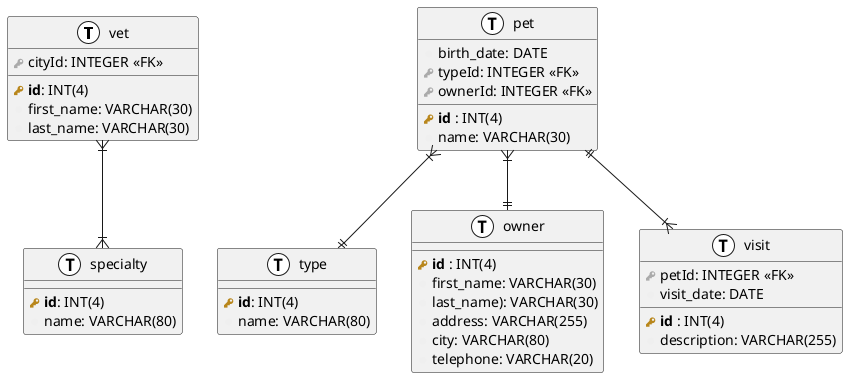 @startuml
!define primary_key(x) <b><color:#b8861b><&key></color> x</b>
!define foreign_key(x) <color:#aaaaaa><&key></color> x
!define column(x) <color:#efefef><&media-record></color> x
!define table(x) entity x << (T, white) >>
table( vet ) {
  primary_key( id ): INT(4)
  column( first_name ): VARCHAR(30)
  column( last_name ): VARCHAR(30)
  foreign_key( cityId ): INTEGER <<FK>>
}

table(specialty) {
    primary_key(id): INT(4)
    column(name): VARCHAR(80)
}

'table(vet_specialty) {
'    foreign_key( vetId ): INTEGER <<FK>>
'    foreign_key( specialtyId ): INTEGER <<FK>>
'}

table(type) {
    primary_key( id ): INT(4)
    column(name): VARCHAR(80)
}

table(owner) {
    primary_key(id) : INT(4)
    column(first_name): VARCHAR(30)
    column( last_name )): VARCHAR(30)
    column(address): VARCHAR(255)
    column(city): VARCHAR(80)
    column(telephone): VARCHAR(20)
}

table(pet){
    primary_key(id) : INT(4)
    column(name): VARCHAR(30)
    column(birth_date): DATE
    foreign_key( typeId ): INTEGER <<FK>>
    foreign_key(ownerId ): INTEGER <<FK>>
}

table(visit) {
    primary_key(id) : INT(4)
    foreign_key( petId ): INTEGER <<FK>>
    column(visit_date): DATE
    column(description): VARCHAR(255)
}

vet }|--|{ specialty

pet }|--|| type

pet }|--|| owner

pet ||--|{ visit

@enduml
